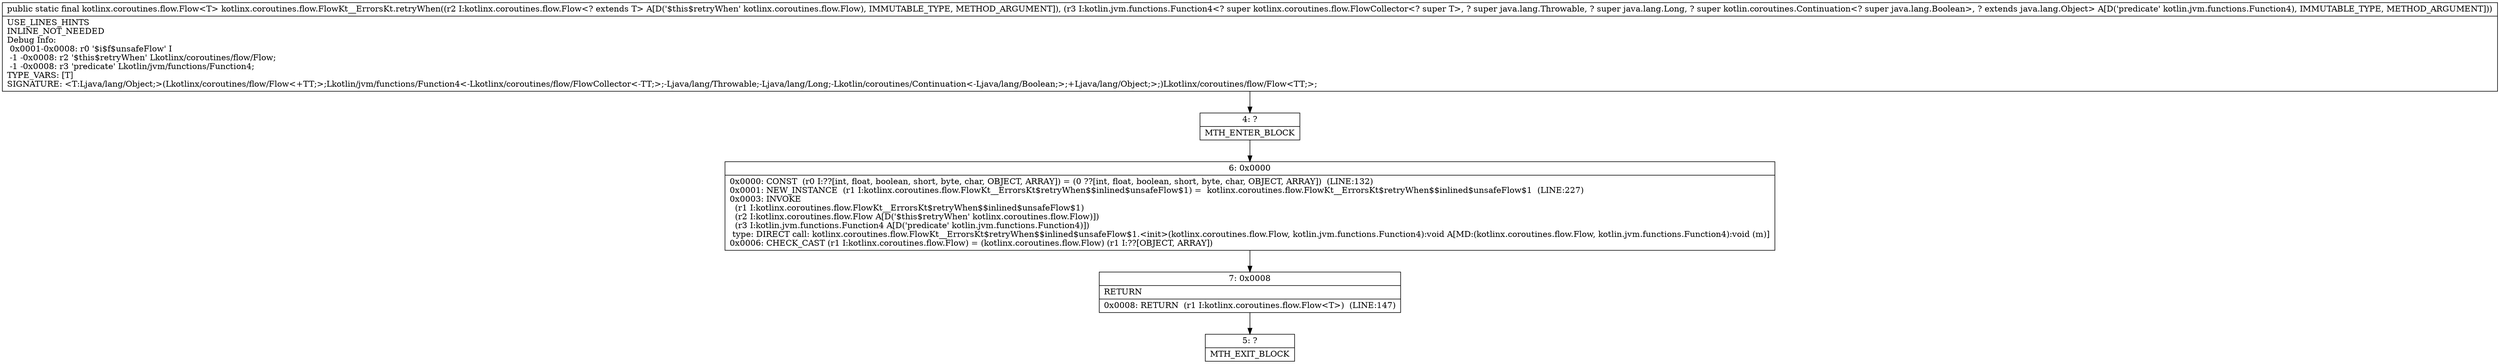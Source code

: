 digraph "CFG forkotlinx.coroutines.flow.FlowKt__ErrorsKt.retryWhen(Lkotlinx\/coroutines\/flow\/Flow;Lkotlin\/jvm\/functions\/Function4;)Lkotlinx\/coroutines\/flow\/Flow;" {
Node_4 [shape=record,label="{4\:\ ?|MTH_ENTER_BLOCK\l}"];
Node_6 [shape=record,label="{6\:\ 0x0000|0x0000: CONST  (r0 I:??[int, float, boolean, short, byte, char, OBJECT, ARRAY]) = (0 ??[int, float, boolean, short, byte, char, OBJECT, ARRAY])  (LINE:132)\l0x0001: NEW_INSTANCE  (r1 I:kotlinx.coroutines.flow.FlowKt__ErrorsKt$retryWhen$$inlined$unsafeFlow$1) =  kotlinx.coroutines.flow.FlowKt__ErrorsKt$retryWhen$$inlined$unsafeFlow$1  (LINE:227)\l0x0003: INVOKE  \l  (r1 I:kotlinx.coroutines.flow.FlowKt__ErrorsKt$retryWhen$$inlined$unsafeFlow$1)\l  (r2 I:kotlinx.coroutines.flow.Flow A[D('$this$retryWhen' kotlinx.coroutines.flow.Flow)])\l  (r3 I:kotlin.jvm.functions.Function4 A[D('predicate' kotlin.jvm.functions.Function4)])\l type: DIRECT call: kotlinx.coroutines.flow.FlowKt__ErrorsKt$retryWhen$$inlined$unsafeFlow$1.\<init\>(kotlinx.coroutines.flow.Flow, kotlin.jvm.functions.Function4):void A[MD:(kotlinx.coroutines.flow.Flow, kotlin.jvm.functions.Function4):void (m)]\l0x0006: CHECK_CAST (r1 I:kotlinx.coroutines.flow.Flow) = (kotlinx.coroutines.flow.Flow) (r1 I:??[OBJECT, ARRAY]) \l}"];
Node_7 [shape=record,label="{7\:\ 0x0008|RETURN\l|0x0008: RETURN  (r1 I:kotlinx.coroutines.flow.Flow\<T\>)  (LINE:147)\l}"];
Node_5 [shape=record,label="{5\:\ ?|MTH_EXIT_BLOCK\l}"];
MethodNode[shape=record,label="{public static final kotlinx.coroutines.flow.Flow\<T\> kotlinx.coroutines.flow.FlowKt__ErrorsKt.retryWhen((r2 I:kotlinx.coroutines.flow.Flow\<? extends T\> A[D('$this$retryWhen' kotlinx.coroutines.flow.Flow), IMMUTABLE_TYPE, METHOD_ARGUMENT]), (r3 I:kotlin.jvm.functions.Function4\<? super kotlinx.coroutines.flow.FlowCollector\<? super T\>, ? super java.lang.Throwable, ? super java.lang.Long, ? super kotlin.coroutines.Continuation\<? super java.lang.Boolean\>, ? extends java.lang.Object\> A[D('predicate' kotlin.jvm.functions.Function4), IMMUTABLE_TYPE, METHOD_ARGUMENT]))  | USE_LINES_HINTS\lINLINE_NOT_NEEDED\lDebug Info:\l  0x0001\-0x0008: r0 '$i$f$unsafeFlow' I\l  \-1 \-0x0008: r2 '$this$retryWhen' Lkotlinx\/coroutines\/flow\/Flow;\l  \-1 \-0x0008: r3 'predicate' Lkotlin\/jvm\/functions\/Function4;\lTYPE_VARS: [T]\lSIGNATURE: \<T:Ljava\/lang\/Object;\>(Lkotlinx\/coroutines\/flow\/Flow\<+TT;\>;Lkotlin\/jvm\/functions\/Function4\<\-Lkotlinx\/coroutines\/flow\/FlowCollector\<\-TT;\>;\-Ljava\/lang\/Throwable;\-Ljava\/lang\/Long;\-Lkotlin\/coroutines\/Continuation\<\-Ljava\/lang\/Boolean;\>;+Ljava\/lang\/Object;\>;)Lkotlinx\/coroutines\/flow\/Flow\<TT;\>;\l}"];
MethodNode -> Node_4;Node_4 -> Node_6;
Node_6 -> Node_7;
Node_7 -> Node_5;
}

